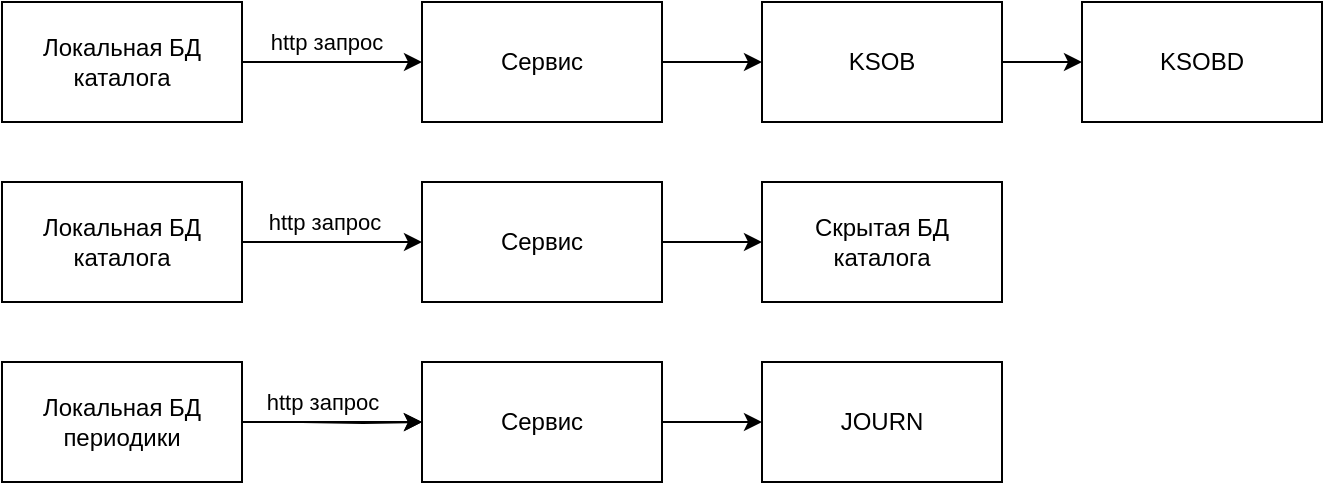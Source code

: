 <mxfile version="25.0.3">
  <diagram name="Страница — 1" id="yxviuhudZ2c2qHFILoS6">
    <mxGraphModel dx="1434" dy="782" grid="1" gridSize="10" guides="1" tooltips="1" connect="1" arrows="1" fold="1" page="1" pageScale="1" pageWidth="827" pageHeight="1169" math="0" shadow="0">
      <root>
        <mxCell id="0" />
        <mxCell id="1" parent="0" />
        <mxCell id="Puw4MYNxb-W_UJ5yxv3C-33" style="edgeStyle=orthogonalEdgeStyle;rounded=0;orthogonalLoop=1;jettySize=auto;html=1;entryX=0;entryY=0.5;entryDx=0;entryDy=0;" edge="1" parent="1" source="Puw4MYNxb-W_UJ5yxv3C-1" target="Puw4MYNxb-W_UJ5yxv3C-8">
          <mxGeometry relative="1" as="geometry" />
        </mxCell>
        <mxCell id="Puw4MYNxb-W_UJ5yxv3C-1" value="Сервис" style="rounded=0;whiteSpace=wrap;html=1;" vertex="1" parent="1">
          <mxGeometry x="860" y="200" width="120" height="60" as="geometry" />
        </mxCell>
        <mxCell id="Puw4MYNxb-W_UJ5yxv3C-5" style="edgeStyle=orthogonalEdgeStyle;rounded=0;orthogonalLoop=1;jettySize=auto;html=1;" edge="1" parent="1" source="Puw4MYNxb-W_UJ5yxv3C-2" target="Puw4MYNxb-W_UJ5yxv3C-1">
          <mxGeometry relative="1" as="geometry" />
        </mxCell>
        <mxCell id="Puw4MYNxb-W_UJ5yxv3C-6" value="http запрос" style="edgeLabel;html=1;align=center;verticalAlign=middle;resizable=0;points=[];" vertex="1" connectable="0" parent="Puw4MYNxb-W_UJ5yxv3C-5">
          <mxGeometry x="0.083" y="-2" relative="1" as="geometry">
            <mxPoint x="-7" y="-12" as="offset" />
          </mxGeometry>
        </mxCell>
        <mxCell id="Puw4MYNxb-W_UJ5yxv3C-2" value="Локальная БД каталога" style="rounded=0;whiteSpace=wrap;html=1;" vertex="1" parent="1">
          <mxGeometry x="650" y="200" width="120" height="60" as="geometry" />
        </mxCell>
        <mxCell id="Puw4MYNxb-W_UJ5yxv3C-11" value="" style="edgeStyle=orthogonalEdgeStyle;rounded=0;orthogonalLoop=1;jettySize=auto;html=1;" edge="1" parent="1" source="Puw4MYNxb-W_UJ5yxv3C-8" target="Puw4MYNxb-W_UJ5yxv3C-10">
          <mxGeometry relative="1" as="geometry" />
        </mxCell>
        <mxCell id="Puw4MYNxb-W_UJ5yxv3C-8" value="KSOB" style="whiteSpace=wrap;html=1;" vertex="1" parent="1">
          <mxGeometry x="1030" y="200" width="120" height="60" as="geometry" />
        </mxCell>
        <mxCell id="Puw4MYNxb-W_UJ5yxv3C-10" value="KSOBD" style="whiteSpace=wrap;html=1;" vertex="1" parent="1">
          <mxGeometry x="1190" y="200" width="120" height="60" as="geometry" />
        </mxCell>
        <mxCell id="Puw4MYNxb-W_UJ5yxv3C-13" style="edgeStyle=orthogonalEdgeStyle;rounded=0;orthogonalLoop=1;jettySize=auto;html=1;entryX=0;entryY=0.5;entryDx=0;entryDy=0;" edge="1" parent="1" source="Puw4MYNxb-W_UJ5yxv3C-15" target="Puw4MYNxb-W_UJ5yxv3C-21">
          <mxGeometry relative="1" as="geometry">
            <mxPoint x="1153" y="410" as="targetPoint" />
            <mxPoint x="810" y="410.0" as="sourcePoint" />
          </mxGeometry>
        </mxCell>
        <mxCell id="Puw4MYNxb-W_UJ5yxv3C-16" style="edgeStyle=orthogonalEdgeStyle;rounded=0;orthogonalLoop=1;jettySize=auto;html=1;" edge="1" parent="1" source="Puw4MYNxb-W_UJ5yxv3C-18" target="Puw4MYNxb-W_UJ5yxv3C-15">
          <mxGeometry relative="1" as="geometry" />
        </mxCell>
        <mxCell id="Puw4MYNxb-W_UJ5yxv3C-17" value="http запрос" style="edgeLabel;html=1;align=center;verticalAlign=middle;resizable=0;points=[];" vertex="1" connectable="0" parent="Puw4MYNxb-W_UJ5yxv3C-16">
          <mxGeometry x="0.083" y="-2" relative="1" as="geometry">
            <mxPoint x="-9" y="-12" as="offset" />
          </mxGeometry>
        </mxCell>
        <mxCell id="Puw4MYNxb-W_UJ5yxv3C-18" value="Локальная БД периодики" style="rounded=0;whiteSpace=wrap;html=1;" vertex="1" parent="1">
          <mxGeometry x="650" y="380" width="120" height="60" as="geometry" />
        </mxCell>
        <mxCell id="Puw4MYNxb-W_UJ5yxv3C-21" value="JOURN" style="whiteSpace=wrap;html=1;" vertex="1" parent="1">
          <mxGeometry x="1030" y="380" width="120" height="60" as="geometry" />
        </mxCell>
        <mxCell id="Puw4MYNxb-W_UJ5yxv3C-31" style="edgeStyle=orthogonalEdgeStyle;rounded=0;orthogonalLoop=1;jettySize=auto;html=1;entryX=0;entryY=0.5;entryDx=0;entryDy=0;" edge="1" parent="1" source="Puw4MYNxb-W_UJ5yxv3C-25" target="Puw4MYNxb-W_UJ5yxv3C-29">
          <mxGeometry relative="1" as="geometry" />
        </mxCell>
        <mxCell id="Puw4MYNxb-W_UJ5yxv3C-25" value="Сервис" style="rounded=0;whiteSpace=wrap;html=1;" vertex="1" parent="1">
          <mxGeometry x="860" y="290" width="120" height="60" as="geometry" />
        </mxCell>
        <mxCell id="Puw4MYNxb-W_UJ5yxv3C-26" style="edgeStyle=orthogonalEdgeStyle;rounded=0;orthogonalLoop=1;jettySize=auto;html=1;" edge="1" parent="1" source="Puw4MYNxb-W_UJ5yxv3C-28" target="Puw4MYNxb-W_UJ5yxv3C-25">
          <mxGeometry relative="1" as="geometry" />
        </mxCell>
        <mxCell id="Puw4MYNxb-W_UJ5yxv3C-27" value="http запрос" style="edgeLabel;html=1;align=center;verticalAlign=middle;resizable=0;points=[];" vertex="1" connectable="0" parent="Puw4MYNxb-W_UJ5yxv3C-26">
          <mxGeometry x="0.083" y="-2" relative="1" as="geometry">
            <mxPoint x="-8" y="-12" as="offset" />
          </mxGeometry>
        </mxCell>
        <mxCell id="Puw4MYNxb-W_UJ5yxv3C-28" value="Локальная БД каталога" style="rounded=0;whiteSpace=wrap;html=1;" vertex="1" parent="1">
          <mxGeometry x="650" y="290" width="120" height="60" as="geometry" />
        </mxCell>
        <mxCell id="Puw4MYNxb-W_UJ5yxv3C-29" value="Скрытая БД каталога" style="whiteSpace=wrap;html=1;" vertex="1" parent="1">
          <mxGeometry x="1030" y="290" width="120" height="60" as="geometry" />
        </mxCell>
        <mxCell id="Puw4MYNxb-W_UJ5yxv3C-32" value="" style="edgeStyle=orthogonalEdgeStyle;rounded=0;orthogonalLoop=1;jettySize=auto;html=1;entryX=0;entryY=0.5;entryDx=0;entryDy=0;" edge="1" parent="1" target="Puw4MYNxb-W_UJ5yxv3C-15">
          <mxGeometry relative="1" as="geometry">
            <mxPoint x="1020" y="410" as="targetPoint" />
            <mxPoint x="800" y="410.0" as="sourcePoint" />
          </mxGeometry>
        </mxCell>
        <mxCell id="Puw4MYNxb-W_UJ5yxv3C-15" value="Сервис" style="rounded=0;whiteSpace=wrap;html=1;" vertex="1" parent="1">
          <mxGeometry x="860" y="380" width="120" height="60" as="geometry" />
        </mxCell>
      </root>
    </mxGraphModel>
  </diagram>
</mxfile>

